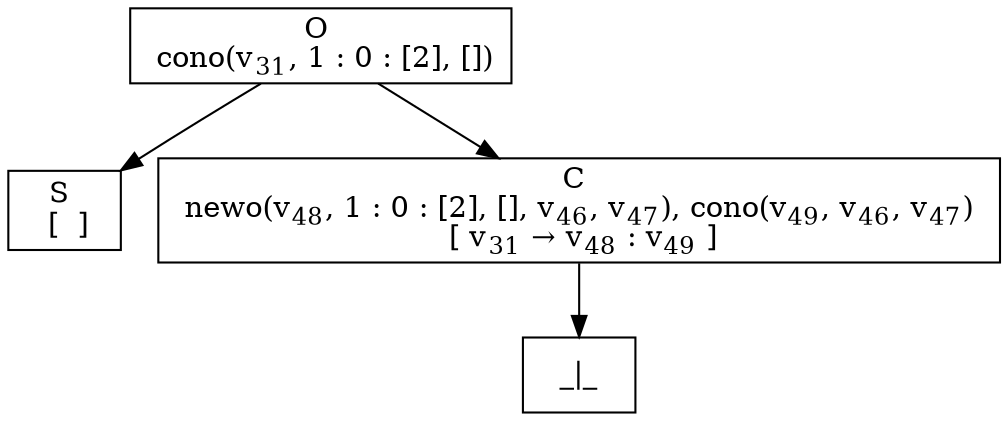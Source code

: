 digraph {
    graph [rankdir=TB
          ,bgcolor=transparent];
    node [shape=box
         ,fillcolor=white
         ,style=filled];
    0 [label=<O <BR/> cono(v<SUB>31</SUB>, 1 : 0 : [2], [])>];
    1 [label=<S <BR/>  [  ] >];
    2 [label=<C <BR/> newo(v<SUB>48</SUB>, 1 : 0 : [2], [], v<SUB>46</SUB>, v<SUB>47</SUB>), cono(v<SUB>49</SUB>, v<SUB>46</SUB>, v<SUB>47</SUB>) <BR/>  [ v<SUB>31</SUB> &rarr; v<SUB>48</SUB> : v<SUB>49</SUB> ] >];
    3 [label=<_|_>];
    0 -> 1 [label=""];
    0 -> 2 [label=""];
    2 -> 3 [label=""];
}